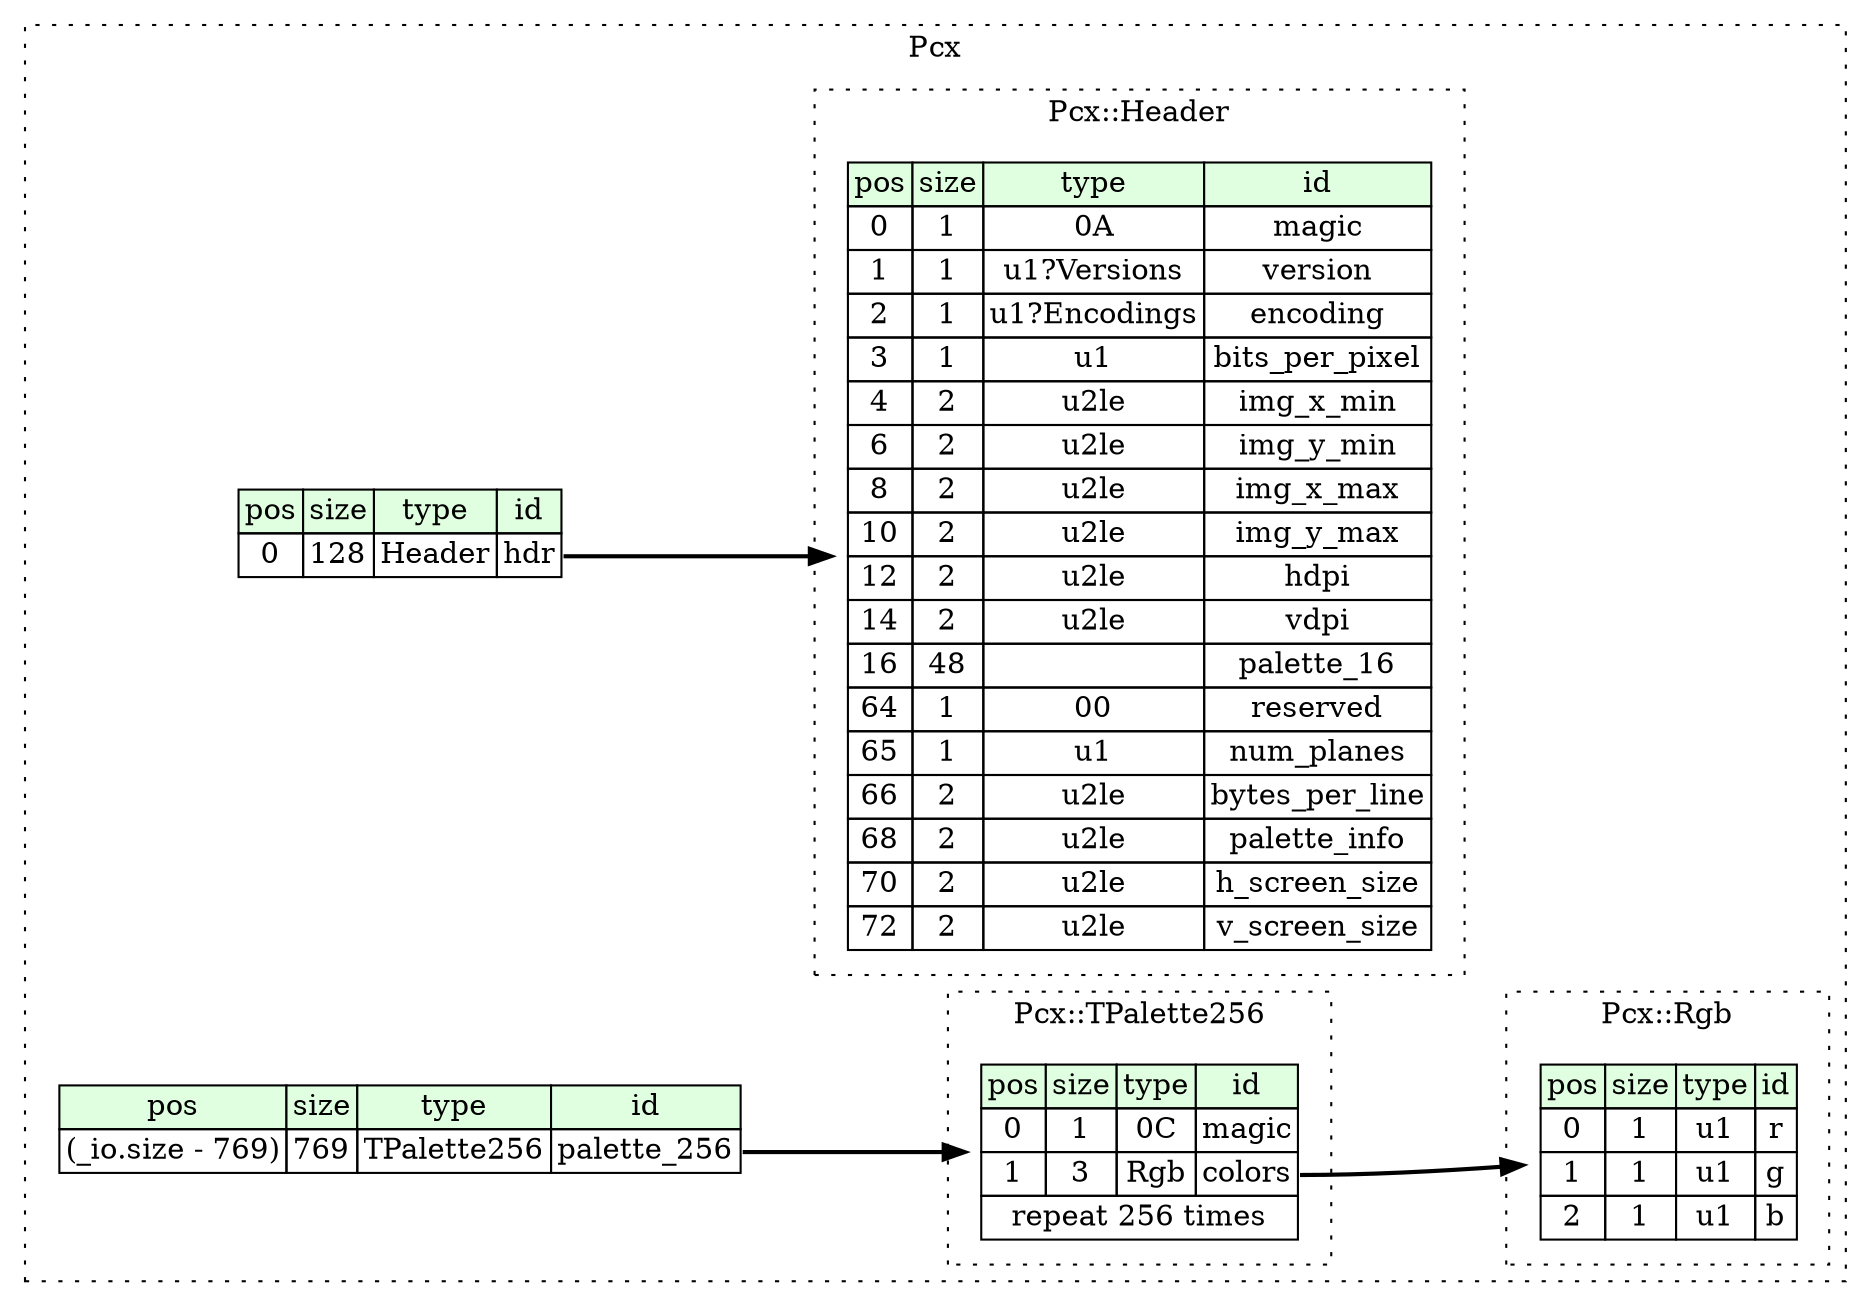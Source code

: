 digraph {
	rankdir=LR;
	node [shape=plaintext];
	subgraph cluster__pcx {
		label="Pcx";
		graph[style=dotted];

		pcx__seq [label=<<TABLE BORDER="0" CELLBORDER="1" CELLSPACING="0">
			<TR><TD BGCOLOR="#E0FFE0">pos</TD><TD BGCOLOR="#E0FFE0">size</TD><TD BGCOLOR="#E0FFE0">type</TD><TD BGCOLOR="#E0FFE0">id</TD></TR>
			<TR><TD PORT="hdr_pos">0</TD><TD PORT="hdr_size">128</TD><TD>Header</TD><TD PORT="hdr_type">hdr</TD></TR>
		</TABLE>>];
		pcx__inst__palette_256 [label=<<TABLE BORDER="0" CELLBORDER="1" CELLSPACING="0">
			<TR><TD BGCOLOR="#E0FFE0">pos</TD><TD BGCOLOR="#E0FFE0">size</TD><TD BGCOLOR="#E0FFE0">type</TD><TD BGCOLOR="#E0FFE0">id</TD></TR>
			<TR><TD PORT="palette_256_pos">(_io.size - 769)</TD><TD PORT="palette_256_size">769</TD><TD>TPalette256</TD><TD PORT="palette_256_type">palette_256</TD></TR>
		</TABLE>>];
		subgraph cluster__header {
			label="Pcx::Header";
			graph[style=dotted];

			header__seq [label=<<TABLE BORDER="0" CELLBORDER="1" CELLSPACING="0">
				<TR><TD BGCOLOR="#E0FFE0">pos</TD><TD BGCOLOR="#E0FFE0">size</TD><TD BGCOLOR="#E0FFE0">type</TD><TD BGCOLOR="#E0FFE0">id</TD></TR>
				<TR><TD PORT="magic_pos">0</TD><TD PORT="magic_size">1</TD><TD>0A</TD><TD PORT="magic_type">magic</TD></TR>
				<TR><TD PORT="version_pos">1</TD><TD PORT="version_size">1</TD><TD>u1?Versions</TD><TD PORT="version_type">version</TD></TR>
				<TR><TD PORT="encoding_pos">2</TD><TD PORT="encoding_size">1</TD><TD>u1?Encodings</TD><TD PORT="encoding_type">encoding</TD></TR>
				<TR><TD PORT="bits_per_pixel_pos">3</TD><TD PORT="bits_per_pixel_size">1</TD><TD>u1</TD><TD PORT="bits_per_pixel_type">bits_per_pixel</TD></TR>
				<TR><TD PORT="img_x_min_pos">4</TD><TD PORT="img_x_min_size">2</TD><TD>u2le</TD><TD PORT="img_x_min_type">img_x_min</TD></TR>
				<TR><TD PORT="img_y_min_pos">6</TD><TD PORT="img_y_min_size">2</TD><TD>u2le</TD><TD PORT="img_y_min_type">img_y_min</TD></TR>
				<TR><TD PORT="img_x_max_pos">8</TD><TD PORT="img_x_max_size">2</TD><TD>u2le</TD><TD PORT="img_x_max_type">img_x_max</TD></TR>
				<TR><TD PORT="img_y_max_pos">10</TD><TD PORT="img_y_max_size">2</TD><TD>u2le</TD><TD PORT="img_y_max_type">img_y_max</TD></TR>
				<TR><TD PORT="hdpi_pos">12</TD><TD PORT="hdpi_size">2</TD><TD>u2le</TD><TD PORT="hdpi_type">hdpi</TD></TR>
				<TR><TD PORT="vdpi_pos">14</TD><TD PORT="vdpi_size">2</TD><TD>u2le</TD><TD PORT="vdpi_type">vdpi</TD></TR>
				<TR><TD PORT="palette_16_pos">16</TD><TD PORT="palette_16_size">48</TD><TD></TD><TD PORT="palette_16_type">palette_16</TD></TR>
				<TR><TD PORT="reserved_pos">64</TD><TD PORT="reserved_size">1</TD><TD>00</TD><TD PORT="reserved_type">reserved</TD></TR>
				<TR><TD PORT="num_planes_pos">65</TD><TD PORT="num_planes_size">1</TD><TD>u1</TD><TD PORT="num_planes_type">num_planes</TD></TR>
				<TR><TD PORT="bytes_per_line_pos">66</TD><TD PORT="bytes_per_line_size">2</TD><TD>u2le</TD><TD PORT="bytes_per_line_type">bytes_per_line</TD></TR>
				<TR><TD PORT="palette_info_pos">68</TD><TD PORT="palette_info_size">2</TD><TD>u2le</TD><TD PORT="palette_info_type">palette_info</TD></TR>
				<TR><TD PORT="h_screen_size_pos">70</TD><TD PORT="h_screen_size_size">2</TD><TD>u2le</TD><TD PORT="h_screen_size_type">h_screen_size</TD></TR>
				<TR><TD PORT="v_screen_size_pos">72</TD><TD PORT="v_screen_size_size">2</TD><TD>u2le</TD><TD PORT="v_screen_size_type">v_screen_size</TD></TR>
			</TABLE>>];
		}
		subgraph cluster__t_palette_256 {
			label="Pcx::TPalette256";
			graph[style=dotted];

			t_palette_256__seq [label=<<TABLE BORDER="0" CELLBORDER="1" CELLSPACING="0">
				<TR><TD BGCOLOR="#E0FFE0">pos</TD><TD BGCOLOR="#E0FFE0">size</TD><TD BGCOLOR="#E0FFE0">type</TD><TD BGCOLOR="#E0FFE0">id</TD></TR>
				<TR><TD PORT="magic_pos">0</TD><TD PORT="magic_size">1</TD><TD>0C</TD><TD PORT="magic_type">magic</TD></TR>
				<TR><TD PORT="colors_pos">1</TD><TD PORT="colors_size">3</TD><TD>Rgb</TD><TD PORT="colors_type">colors</TD></TR>
				<TR><TD COLSPAN="4" PORT="colors__repeat">repeat 256 times</TD></TR>
			</TABLE>>];
		}
		subgraph cluster__rgb {
			label="Pcx::Rgb";
			graph[style=dotted];

			rgb__seq [label=<<TABLE BORDER="0" CELLBORDER="1" CELLSPACING="0">
				<TR><TD BGCOLOR="#E0FFE0">pos</TD><TD BGCOLOR="#E0FFE0">size</TD><TD BGCOLOR="#E0FFE0">type</TD><TD BGCOLOR="#E0FFE0">id</TD></TR>
				<TR><TD PORT="r_pos">0</TD><TD PORT="r_size">1</TD><TD>u1</TD><TD PORT="r_type">r</TD></TR>
				<TR><TD PORT="g_pos">1</TD><TD PORT="g_size">1</TD><TD>u1</TD><TD PORT="g_type">g</TD></TR>
				<TR><TD PORT="b_pos">2</TD><TD PORT="b_size">1</TD><TD>u1</TD><TD PORT="b_type">b</TD></TR>
			</TABLE>>];
		}
	}
	pcx__seq:hdr_type -> header__seq [style=bold];
	pcx__inst__palette_256:palette_256_type -> t_palette_256__seq [style=bold];
	t_palette_256__seq:colors_type -> rgb__seq [style=bold];
}
